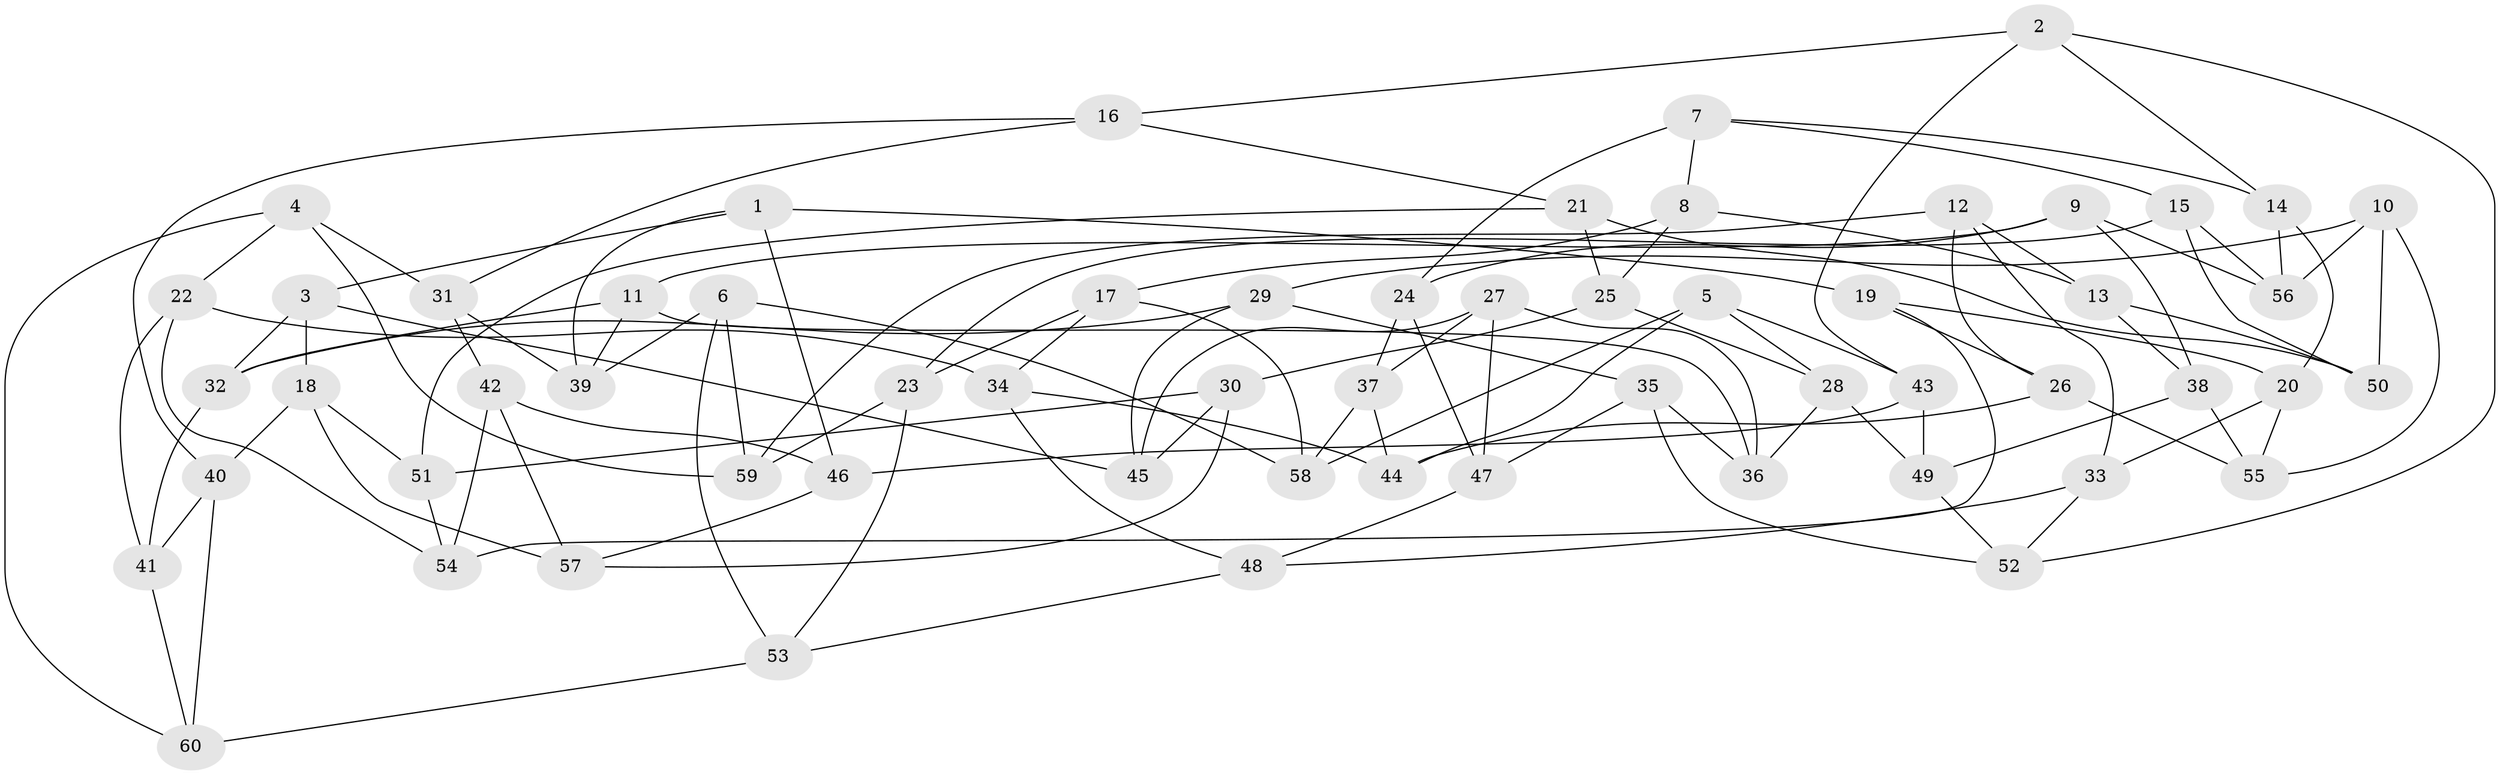 // Generated by graph-tools (version 1.1) at 2025/11/02/27/25 16:11:49]
// undirected, 60 vertices, 120 edges
graph export_dot {
graph [start="1"]
  node [color=gray90,style=filled];
  1;
  2;
  3;
  4;
  5;
  6;
  7;
  8;
  9;
  10;
  11;
  12;
  13;
  14;
  15;
  16;
  17;
  18;
  19;
  20;
  21;
  22;
  23;
  24;
  25;
  26;
  27;
  28;
  29;
  30;
  31;
  32;
  33;
  34;
  35;
  36;
  37;
  38;
  39;
  40;
  41;
  42;
  43;
  44;
  45;
  46;
  47;
  48;
  49;
  50;
  51;
  52;
  53;
  54;
  55;
  56;
  57;
  58;
  59;
  60;
  1 -- 3;
  1 -- 46;
  1 -- 39;
  1 -- 19;
  2 -- 43;
  2 -- 52;
  2 -- 14;
  2 -- 16;
  3 -- 32;
  3 -- 18;
  3 -- 45;
  4 -- 31;
  4 -- 59;
  4 -- 22;
  4 -- 60;
  5 -- 43;
  5 -- 44;
  5 -- 28;
  5 -- 58;
  6 -- 39;
  6 -- 53;
  6 -- 58;
  6 -- 59;
  7 -- 24;
  7 -- 14;
  7 -- 8;
  7 -- 15;
  8 -- 25;
  8 -- 17;
  8 -- 13;
  9 -- 11;
  9 -- 24;
  9 -- 38;
  9 -- 56;
  10 -- 56;
  10 -- 50;
  10 -- 29;
  10 -- 55;
  11 -- 39;
  11 -- 32;
  11 -- 36;
  12 -- 59;
  12 -- 33;
  12 -- 26;
  12 -- 13;
  13 -- 50;
  13 -- 38;
  14 -- 56;
  14 -- 20;
  15 -- 23;
  15 -- 50;
  15 -- 56;
  16 -- 21;
  16 -- 40;
  16 -- 31;
  17 -- 58;
  17 -- 23;
  17 -- 34;
  18 -- 57;
  18 -- 40;
  18 -- 51;
  19 -- 20;
  19 -- 54;
  19 -- 26;
  20 -- 33;
  20 -- 55;
  21 -- 51;
  21 -- 25;
  21 -- 50;
  22 -- 54;
  22 -- 41;
  22 -- 34;
  23 -- 59;
  23 -- 53;
  24 -- 47;
  24 -- 37;
  25 -- 30;
  25 -- 28;
  26 -- 44;
  26 -- 55;
  27 -- 45;
  27 -- 47;
  27 -- 37;
  27 -- 36;
  28 -- 49;
  28 -- 36;
  29 -- 35;
  29 -- 45;
  29 -- 32;
  30 -- 45;
  30 -- 51;
  30 -- 57;
  31 -- 42;
  31 -- 39;
  32 -- 41;
  33 -- 48;
  33 -- 52;
  34 -- 48;
  34 -- 44;
  35 -- 47;
  35 -- 36;
  35 -- 52;
  37 -- 44;
  37 -- 58;
  38 -- 49;
  38 -- 55;
  40 -- 60;
  40 -- 41;
  41 -- 60;
  42 -- 57;
  42 -- 54;
  42 -- 46;
  43 -- 49;
  43 -- 46;
  46 -- 57;
  47 -- 48;
  48 -- 53;
  49 -- 52;
  51 -- 54;
  53 -- 60;
}
